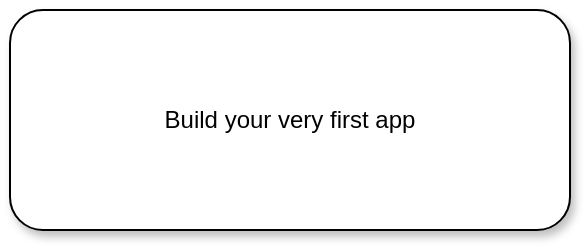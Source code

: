 <mxfile version="18.0.3" type="github">
  <diagram id="4REdETmmqlSfQrvWELkF" name="Page-1">
    <mxGraphModel dx="868" dy="450" grid="1" gridSize="20" guides="1" tooltips="1" connect="1" arrows="1" fold="1" page="1" pageScale="1" pageWidth="850" pageHeight="1100" math="0" shadow="0">
      <root>
        <mxCell id="0" />
        <mxCell id="1" parent="0" />
        <mxCell id="09DOgrn9va6J_pJfdMla-1" value="Build your very first app&lt;br&gt;" style="rounded=1;whiteSpace=wrap;html=1;shadow=1;glass=0;sketch=0;" vertex="1" parent="1">
          <mxGeometry x="310" y="70" width="280" height="110" as="geometry" />
        </mxCell>
      </root>
    </mxGraphModel>
  </diagram>
</mxfile>
